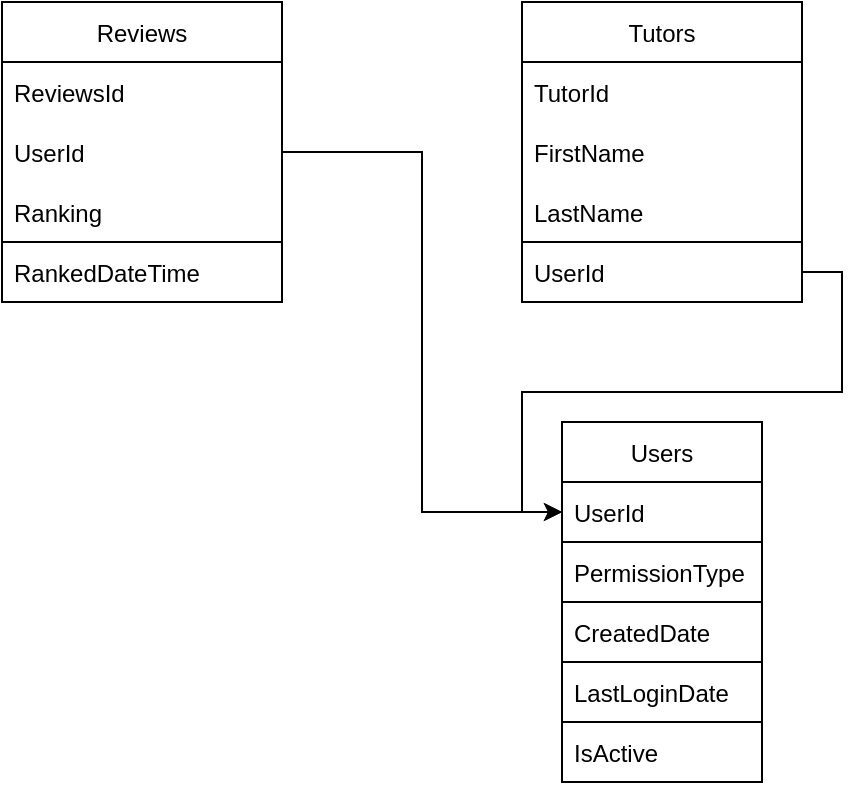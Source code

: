 <mxfile version="20.0.4" type="github">
  <diagram id="6_YGwdqM3VS4p5M6uRab" name="Page-1">
    <mxGraphModel dx="1422" dy="762" grid="1" gridSize="10" guides="1" tooltips="1" connect="1" arrows="1" fold="1" page="1" pageScale="1" pageWidth="850" pageHeight="1100" math="0" shadow="0">
      <root>
        <mxCell id="0" />
        <mxCell id="1" parent="0" />
        <mxCell id="nsvMFcYfqRVPoaCskRs0-2" value="Tutors" style="swimlane;fontStyle=0;childLayout=stackLayout;horizontal=1;startSize=30;horizontalStack=0;resizeParent=1;resizeParentMax=0;resizeLast=0;collapsible=1;marginBottom=0;" vertex="1" parent="1">
          <mxGeometry x="470" y="80" width="140" height="120" as="geometry" />
        </mxCell>
        <mxCell id="nsvMFcYfqRVPoaCskRs0-3" value="TutorId" style="text;strokeColor=none;fillColor=none;align=left;verticalAlign=middle;spacingLeft=4;spacingRight=4;overflow=hidden;points=[[0,0.5],[1,0.5]];portConstraint=eastwest;rotatable=0;" vertex="1" parent="nsvMFcYfqRVPoaCskRs0-2">
          <mxGeometry y="30" width="140" height="30" as="geometry" />
        </mxCell>
        <mxCell id="nsvMFcYfqRVPoaCskRs0-4" value="FirstName" style="text;strokeColor=none;fillColor=none;align=left;verticalAlign=middle;spacingLeft=4;spacingRight=4;overflow=hidden;points=[[0,0.5],[1,0.5]];portConstraint=eastwest;rotatable=0;" vertex="1" parent="nsvMFcYfqRVPoaCskRs0-2">
          <mxGeometry y="60" width="140" height="30" as="geometry" />
        </mxCell>
        <mxCell id="nsvMFcYfqRVPoaCskRs0-5" value="LastName" style="text;strokeColor=none;fillColor=none;align=left;verticalAlign=middle;spacingLeft=4;spacingRight=4;overflow=hidden;points=[[0,0.5],[1,0.5]];portConstraint=eastwest;rotatable=0;" vertex="1" parent="nsvMFcYfqRVPoaCskRs0-2">
          <mxGeometry y="90" width="140" height="30" as="geometry" />
        </mxCell>
        <mxCell id="nsvMFcYfqRVPoaCskRs0-6" value="Users" style="swimlane;fontStyle=0;childLayout=stackLayout;horizontal=1;startSize=30;horizontalStack=0;resizeParent=1;resizeParentMax=0;resizeLast=0;collapsible=1;marginBottom=0;swimlaneLine=1;" vertex="1" parent="1">
          <mxGeometry x="490" y="290" width="100" height="120" as="geometry" />
        </mxCell>
        <mxCell id="nsvMFcYfqRVPoaCskRs0-7" value="UserId" style="text;strokeColor=none;fillColor=none;align=left;verticalAlign=middle;spacingLeft=4;spacingRight=4;overflow=hidden;points=[[0,0.5],[1,0.5]];portConstraint=eastwest;rotatable=0;" vertex="1" parent="nsvMFcYfqRVPoaCskRs0-6">
          <mxGeometry y="30" width="100" height="30" as="geometry" />
        </mxCell>
        <mxCell id="nsvMFcYfqRVPoaCskRs0-8" value="PermissionType" style="text;strokeColor=default;fillColor=none;align=left;verticalAlign=middle;spacingLeft=4;spacingRight=4;overflow=hidden;points=[[0,0.5],[1,0.5]];portConstraint=eastwest;rotatable=0;" vertex="1" parent="nsvMFcYfqRVPoaCskRs0-6">
          <mxGeometry y="60" width="100" height="30" as="geometry" />
        </mxCell>
        <mxCell id="nsvMFcYfqRVPoaCskRs0-9" value="CreatedDate" style="text;strokeColor=default;fillColor=none;align=left;verticalAlign=middle;spacingLeft=4;spacingRight=4;overflow=hidden;points=[[0,0.5],[1,0.5]];portConstraint=eastwest;rotatable=0;" vertex="1" parent="nsvMFcYfqRVPoaCskRs0-6">
          <mxGeometry y="90" width="100" height="30" as="geometry" />
        </mxCell>
        <mxCell id="nsvMFcYfqRVPoaCskRs0-10" value="Reviews" style="swimlane;fontStyle=0;childLayout=stackLayout;horizontal=1;startSize=30;horizontalStack=0;resizeParent=1;resizeParentMax=0;resizeLast=0;collapsible=1;marginBottom=0;" vertex="1" parent="1">
          <mxGeometry x="210" y="80" width="140" height="120" as="geometry" />
        </mxCell>
        <mxCell id="nsvMFcYfqRVPoaCskRs0-11" value="ReviewsId" style="text;strokeColor=none;fillColor=none;align=left;verticalAlign=middle;spacingLeft=4;spacingRight=4;overflow=hidden;points=[[0,0.5],[1,0.5]];portConstraint=eastwest;rotatable=0;" vertex="1" parent="nsvMFcYfqRVPoaCskRs0-10">
          <mxGeometry y="30" width="140" height="30" as="geometry" />
        </mxCell>
        <mxCell id="nsvMFcYfqRVPoaCskRs0-12" value="UserId" style="text;strokeColor=none;fillColor=none;align=left;verticalAlign=middle;spacingLeft=4;spacingRight=4;overflow=hidden;points=[[0,0.5],[1,0.5]];portConstraint=eastwest;rotatable=0;" vertex="1" parent="nsvMFcYfqRVPoaCskRs0-10">
          <mxGeometry y="60" width="140" height="30" as="geometry" />
        </mxCell>
        <mxCell id="nsvMFcYfqRVPoaCskRs0-13" value="Ranking" style="text;strokeColor=none;fillColor=none;align=left;verticalAlign=middle;spacingLeft=4;spacingRight=4;overflow=hidden;points=[[0,0.5],[1,0.5]];portConstraint=eastwest;rotatable=0;" vertex="1" parent="nsvMFcYfqRVPoaCskRs0-10">
          <mxGeometry y="90" width="140" height="30" as="geometry" />
        </mxCell>
        <mxCell id="nsvMFcYfqRVPoaCskRs0-27" value="LastLoginDate" style="text;strokeColor=default;fillColor=none;align=left;verticalAlign=middle;spacingLeft=4;spacingRight=4;overflow=hidden;points=[[0,0.5],[1,0.5]];portConstraint=eastwest;rotatable=0;rounded=0;" vertex="1" parent="1">
          <mxGeometry x="490" y="410" width="100" height="30" as="geometry" />
        </mxCell>
        <mxCell id="nsvMFcYfqRVPoaCskRs0-28" value="IsActive" style="text;strokeColor=default;fillColor=none;align=left;verticalAlign=middle;spacingLeft=4;spacingRight=4;overflow=hidden;points=[[0,0.5],[1,0.5]];portConstraint=eastwest;rotatable=0;" vertex="1" parent="1">
          <mxGeometry x="490" y="440" width="100" height="30" as="geometry" />
        </mxCell>
        <mxCell id="nsvMFcYfqRVPoaCskRs0-30" style="edgeStyle=orthogonalEdgeStyle;rounded=0;orthogonalLoop=1;jettySize=auto;html=1;exitX=1;exitY=0.5;exitDx=0;exitDy=0;entryX=0;entryY=0.5;entryDx=0;entryDy=0;" edge="1" parent="1" source="nsvMFcYfqRVPoaCskRs0-29" target="nsvMFcYfqRVPoaCskRs0-7">
          <mxGeometry relative="1" as="geometry" />
        </mxCell>
        <mxCell id="nsvMFcYfqRVPoaCskRs0-29" value="UserId" style="text;strokeColor=default;fillColor=none;align=left;verticalAlign=middle;spacingLeft=4;spacingRight=4;overflow=hidden;points=[[0,0.5],[1,0.5]];portConstraint=eastwest;rotatable=0;" vertex="1" parent="1">
          <mxGeometry x="470" y="200" width="140" height="30" as="geometry" />
        </mxCell>
        <mxCell id="nsvMFcYfqRVPoaCskRs0-33" style="edgeStyle=orthogonalEdgeStyle;rounded=0;orthogonalLoop=1;jettySize=auto;html=1;exitX=1;exitY=0.5;exitDx=0;exitDy=0;entryX=0;entryY=0.5;entryDx=0;entryDy=0;" edge="1" parent="1" source="nsvMFcYfqRVPoaCskRs0-12" target="nsvMFcYfqRVPoaCskRs0-7">
          <mxGeometry relative="1" as="geometry" />
        </mxCell>
        <mxCell id="nsvMFcYfqRVPoaCskRs0-34" value="RankedDateTime" style="text;strokeColor=default;fillColor=none;align=left;verticalAlign=middle;spacingLeft=4;spacingRight=4;overflow=hidden;points=[[0,0.5],[1,0.5]];portConstraint=eastwest;rotatable=0;" vertex="1" parent="1">
          <mxGeometry x="210" y="200" width="140" height="30" as="geometry" />
        </mxCell>
      </root>
    </mxGraphModel>
  </diagram>
</mxfile>
